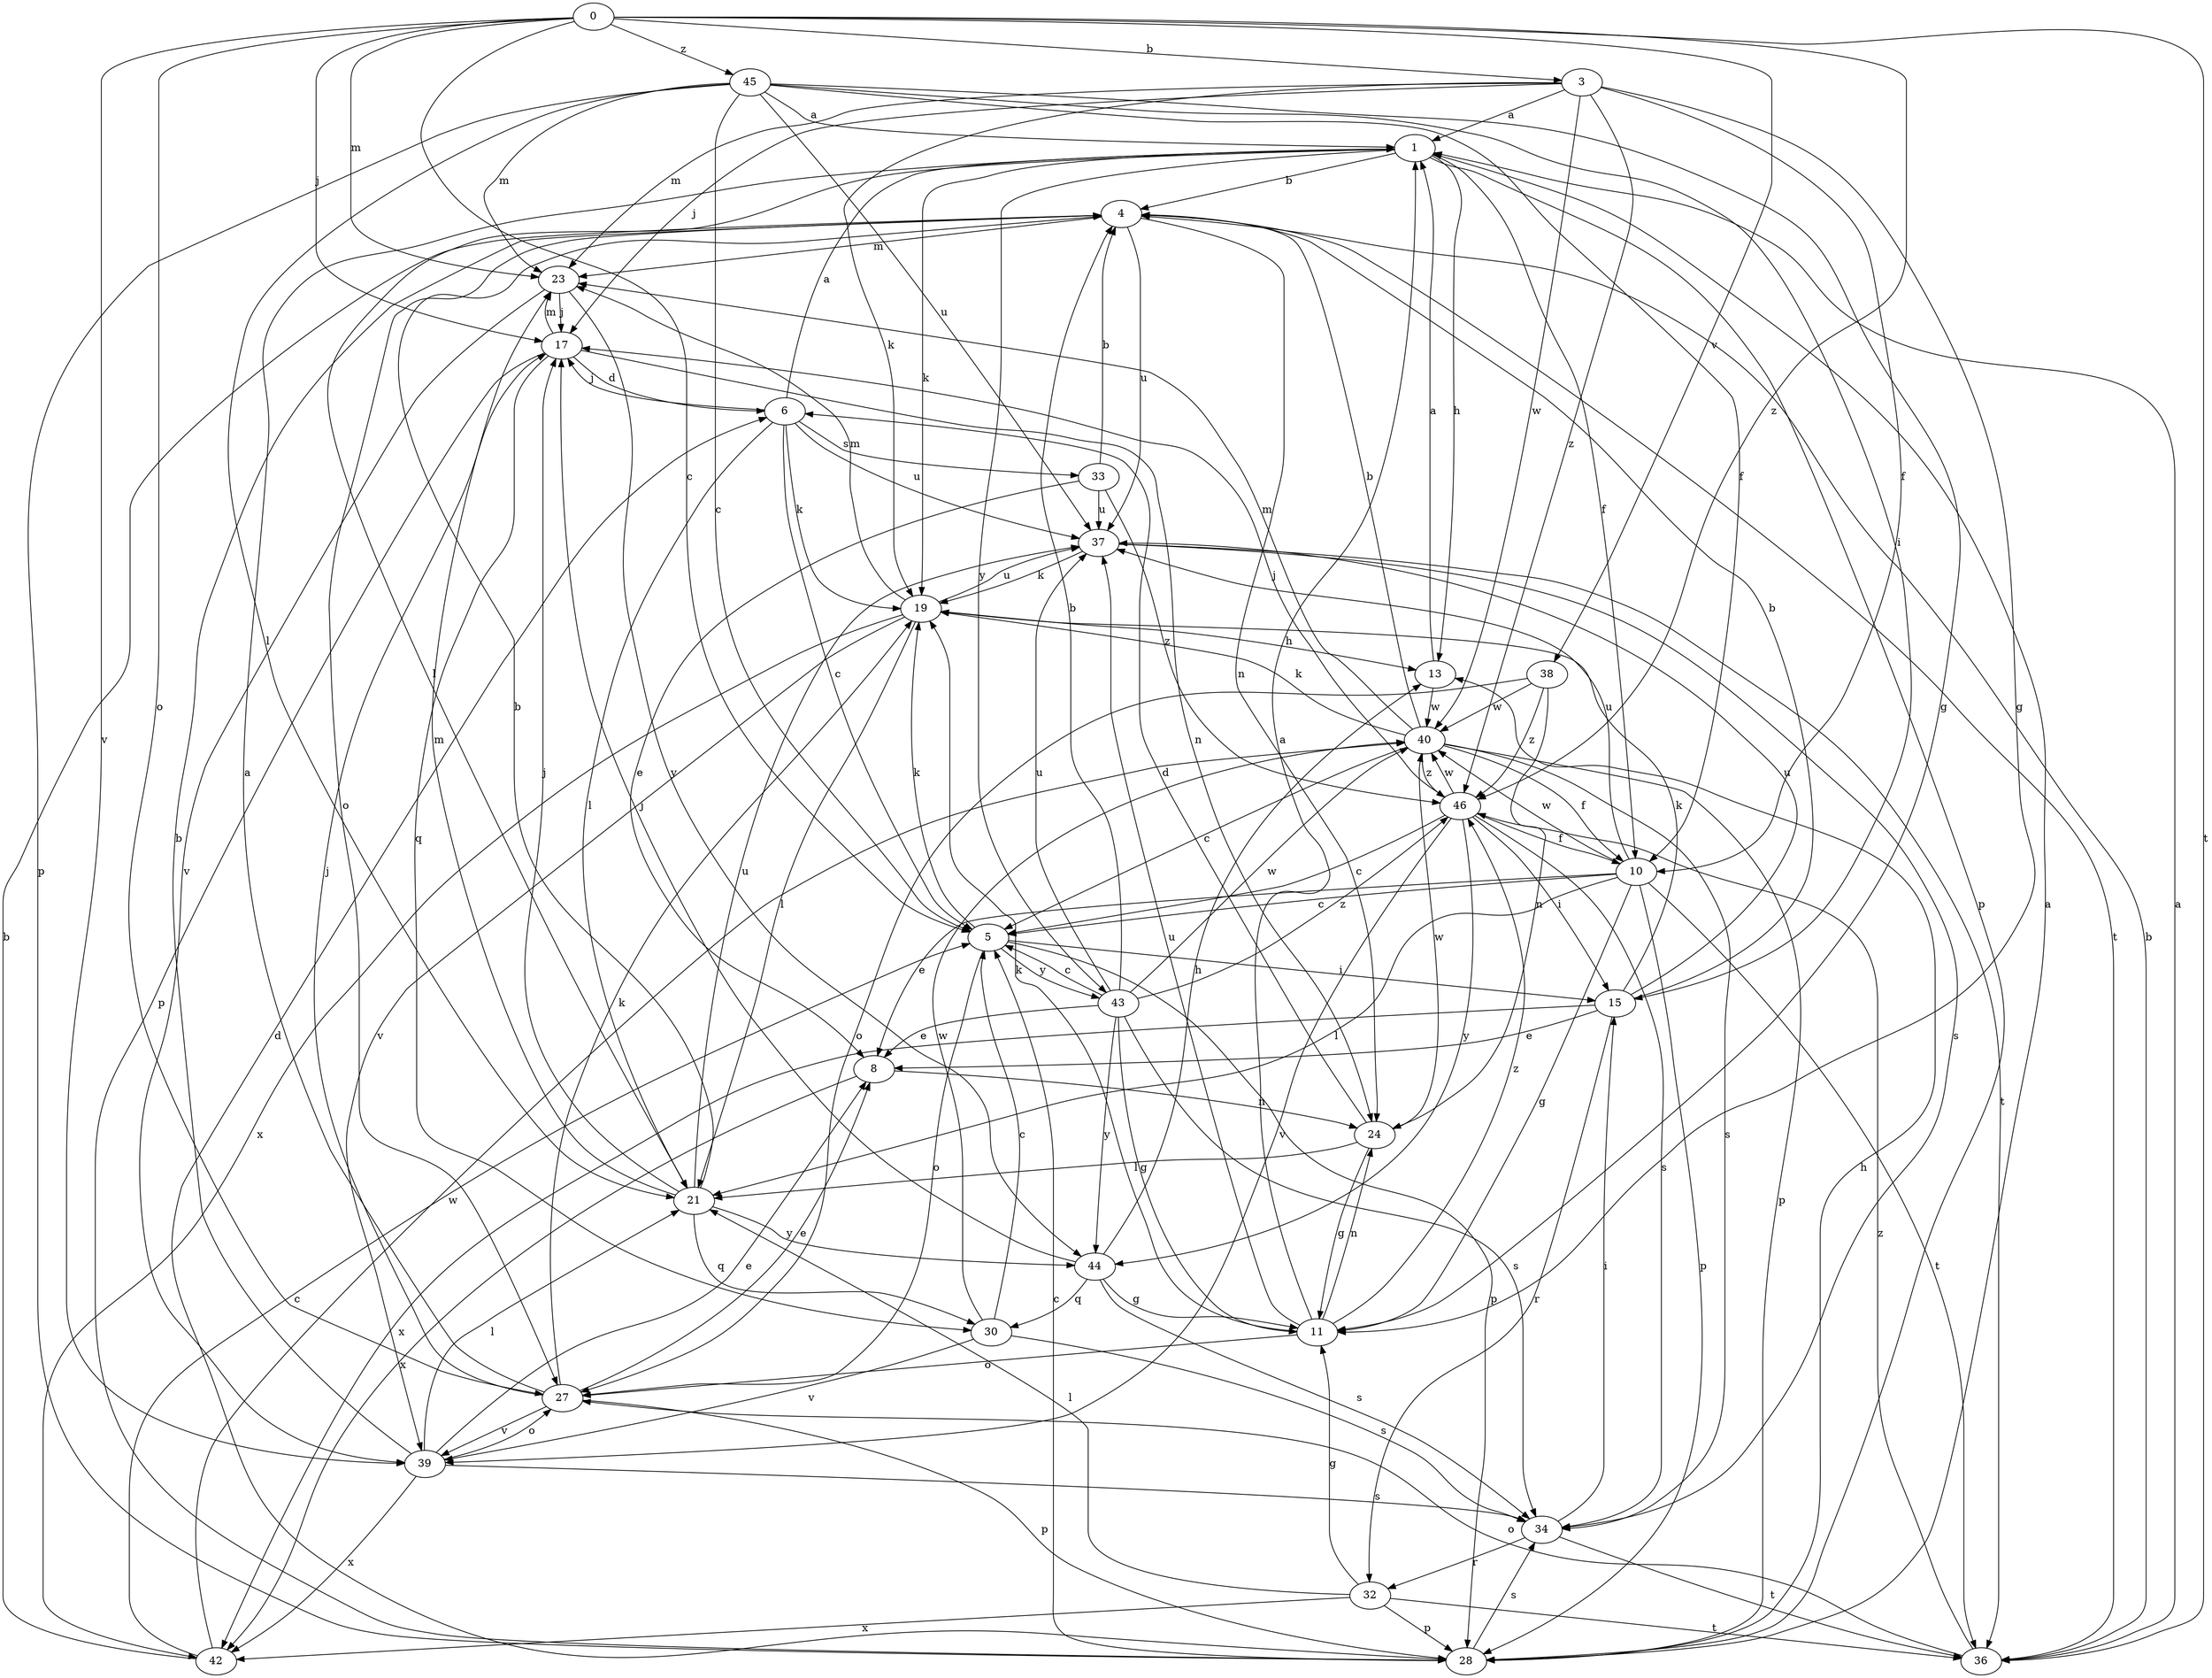 strict digraph  {
0;
1;
3;
4;
5;
6;
8;
10;
11;
13;
15;
17;
19;
21;
23;
24;
27;
28;
30;
32;
33;
34;
36;
37;
38;
39;
40;
42;
43;
44;
45;
46;
0 -> 3  [label=b];
0 -> 5  [label=c];
0 -> 17  [label=j];
0 -> 23  [label=m];
0 -> 27  [label=o];
0 -> 36  [label=t];
0 -> 38  [label=v];
0 -> 39  [label=v];
0 -> 45  [label=z];
0 -> 46  [label=z];
1 -> 4  [label=b];
1 -> 10  [label=f];
1 -> 13  [label=h];
1 -> 19  [label=k];
1 -> 21  [label=l];
1 -> 28  [label=p];
1 -> 43  [label=y];
3 -> 1  [label=a];
3 -> 10  [label=f];
3 -> 11  [label=g];
3 -> 17  [label=j];
3 -> 19  [label=k];
3 -> 23  [label=m];
3 -> 40  [label=w];
3 -> 46  [label=z];
4 -> 23  [label=m];
4 -> 24  [label=n];
4 -> 27  [label=o];
4 -> 36  [label=t];
4 -> 37  [label=u];
5 -> 15  [label=i];
5 -> 19  [label=k];
5 -> 27  [label=o];
5 -> 28  [label=p];
5 -> 43  [label=y];
6 -> 1  [label=a];
6 -> 5  [label=c];
6 -> 17  [label=j];
6 -> 19  [label=k];
6 -> 21  [label=l];
6 -> 33  [label=s];
6 -> 37  [label=u];
8 -> 24  [label=n];
8 -> 42  [label=x];
10 -> 5  [label=c];
10 -> 8  [label=e];
10 -> 11  [label=g];
10 -> 21  [label=l];
10 -> 28  [label=p];
10 -> 36  [label=t];
10 -> 37  [label=u];
10 -> 40  [label=w];
11 -> 1  [label=a];
11 -> 19  [label=k];
11 -> 24  [label=n];
11 -> 27  [label=o];
11 -> 37  [label=u];
11 -> 46  [label=z];
13 -> 1  [label=a];
13 -> 40  [label=w];
15 -> 4  [label=b];
15 -> 8  [label=e];
15 -> 19  [label=k];
15 -> 32  [label=r];
15 -> 37  [label=u];
15 -> 42  [label=x];
17 -> 6  [label=d];
17 -> 23  [label=m];
17 -> 24  [label=n];
17 -> 28  [label=p];
17 -> 30  [label=q];
19 -> 13  [label=h];
19 -> 21  [label=l];
19 -> 23  [label=m];
19 -> 37  [label=u];
19 -> 39  [label=v];
19 -> 42  [label=x];
21 -> 4  [label=b];
21 -> 17  [label=j];
21 -> 23  [label=m];
21 -> 30  [label=q];
21 -> 37  [label=u];
21 -> 44  [label=y];
23 -> 17  [label=j];
23 -> 39  [label=v];
23 -> 44  [label=y];
24 -> 6  [label=d];
24 -> 11  [label=g];
24 -> 21  [label=l];
24 -> 40  [label=w];
27 -> 1  [label=a];
27 -> 8  [label=e];
27 -> 17  [label=j];
27 -> 19  [label=k];
27 -> 28  [label=p];
27 -> 39  [label=v];
28 -> 1  [label=a];
28 -> 5  [label=c];
28 -> 6  [label=d];
28 -> 13  [label=h];
28 -> 34  [label=s];
30 -> 5  [label=c];
30 -> 34  [label=s];
30 -> 39  [label=v];
30 -> 40  [label=w];
32 -> 11  [label=g];
32 -> 21  [label=l];
32 -> 28  [label=p];
32 -> 36  [label=t];
32 -> 42  [label=x];
33 -> 4  [label=b];
33 -> 8  [label=e];
33 -> 37  [label=u];
33 -> 46  [label=z];
34 -> 15  [label=i];
34 -> 32  [label=r];
34 -> 36  [label=t];
36 -> 1  [label=a];
36 -> 4  [label=b];
36 -> 27  [label=o];
36 -> 46  [label=z];
37 -> 19  [label=k];
37 -> 34  [label=s];
37 -> 36  [label=t];
38 -> 24  [label=n];
38 -> 27  [label=o];
38 -> 40  [label=w];
38 -> 46  [label=z];
39 -> 4  [label=b];
39 -> 8  [label=e];
39 -> 21  [label=l];
39 -> 27  [label=o];
39 -> 34  [label=s];
39 -> 42  [label=x];
40 -> 4  [label=b];
40 -> 5  [label=c];
40 -> 10  [label=f];
40 -> 19  [label=k];
40 -> 23  [label=m];
40 -> 28  [label=p];
40 -> 34  [label=s];
40 -> 46  [label=z];
42 -> 4  [label=b];
42 -> 5  [label=c];
42 -> 40  [label=w];
43 -> 4  [label=b];
43 -> 5  [label=c];
43 -> 8  [label=e];
43 -> 11  [label=g];
43 -> 34  [label=s];
43 -> 37  [label=u];
43 -> 40  [label=w];
43 -> 44  [label=y];
43 -> 46  [label=z];
44 -> 11  [label=g];
44 -> 13  [label=h];
44 -> 17  [label=j];
44 -> 30  [label=q];
44 -> 34  [label=s];
45 -> 1  [label=a];
45 -> 5  [label=c];
45 -> 10  [label=f];
45 -> 11  [label=g];
45 -> 15  [label=i];
45 -> 21  [label=l];
45 -> 23  [label=m];
45 -> 28  [label=p];
45 -> 37  [label=u];
46 -> 5  [label=c];
46 -> 10  [label=f];
46 -> 15  [label=i];
46 -> 17  [label=j];
46 -> 34  [label=s];
46 -> 39  [label=v];
46 -> 40  [label=w];
46 -> 44  [label=y];
}
